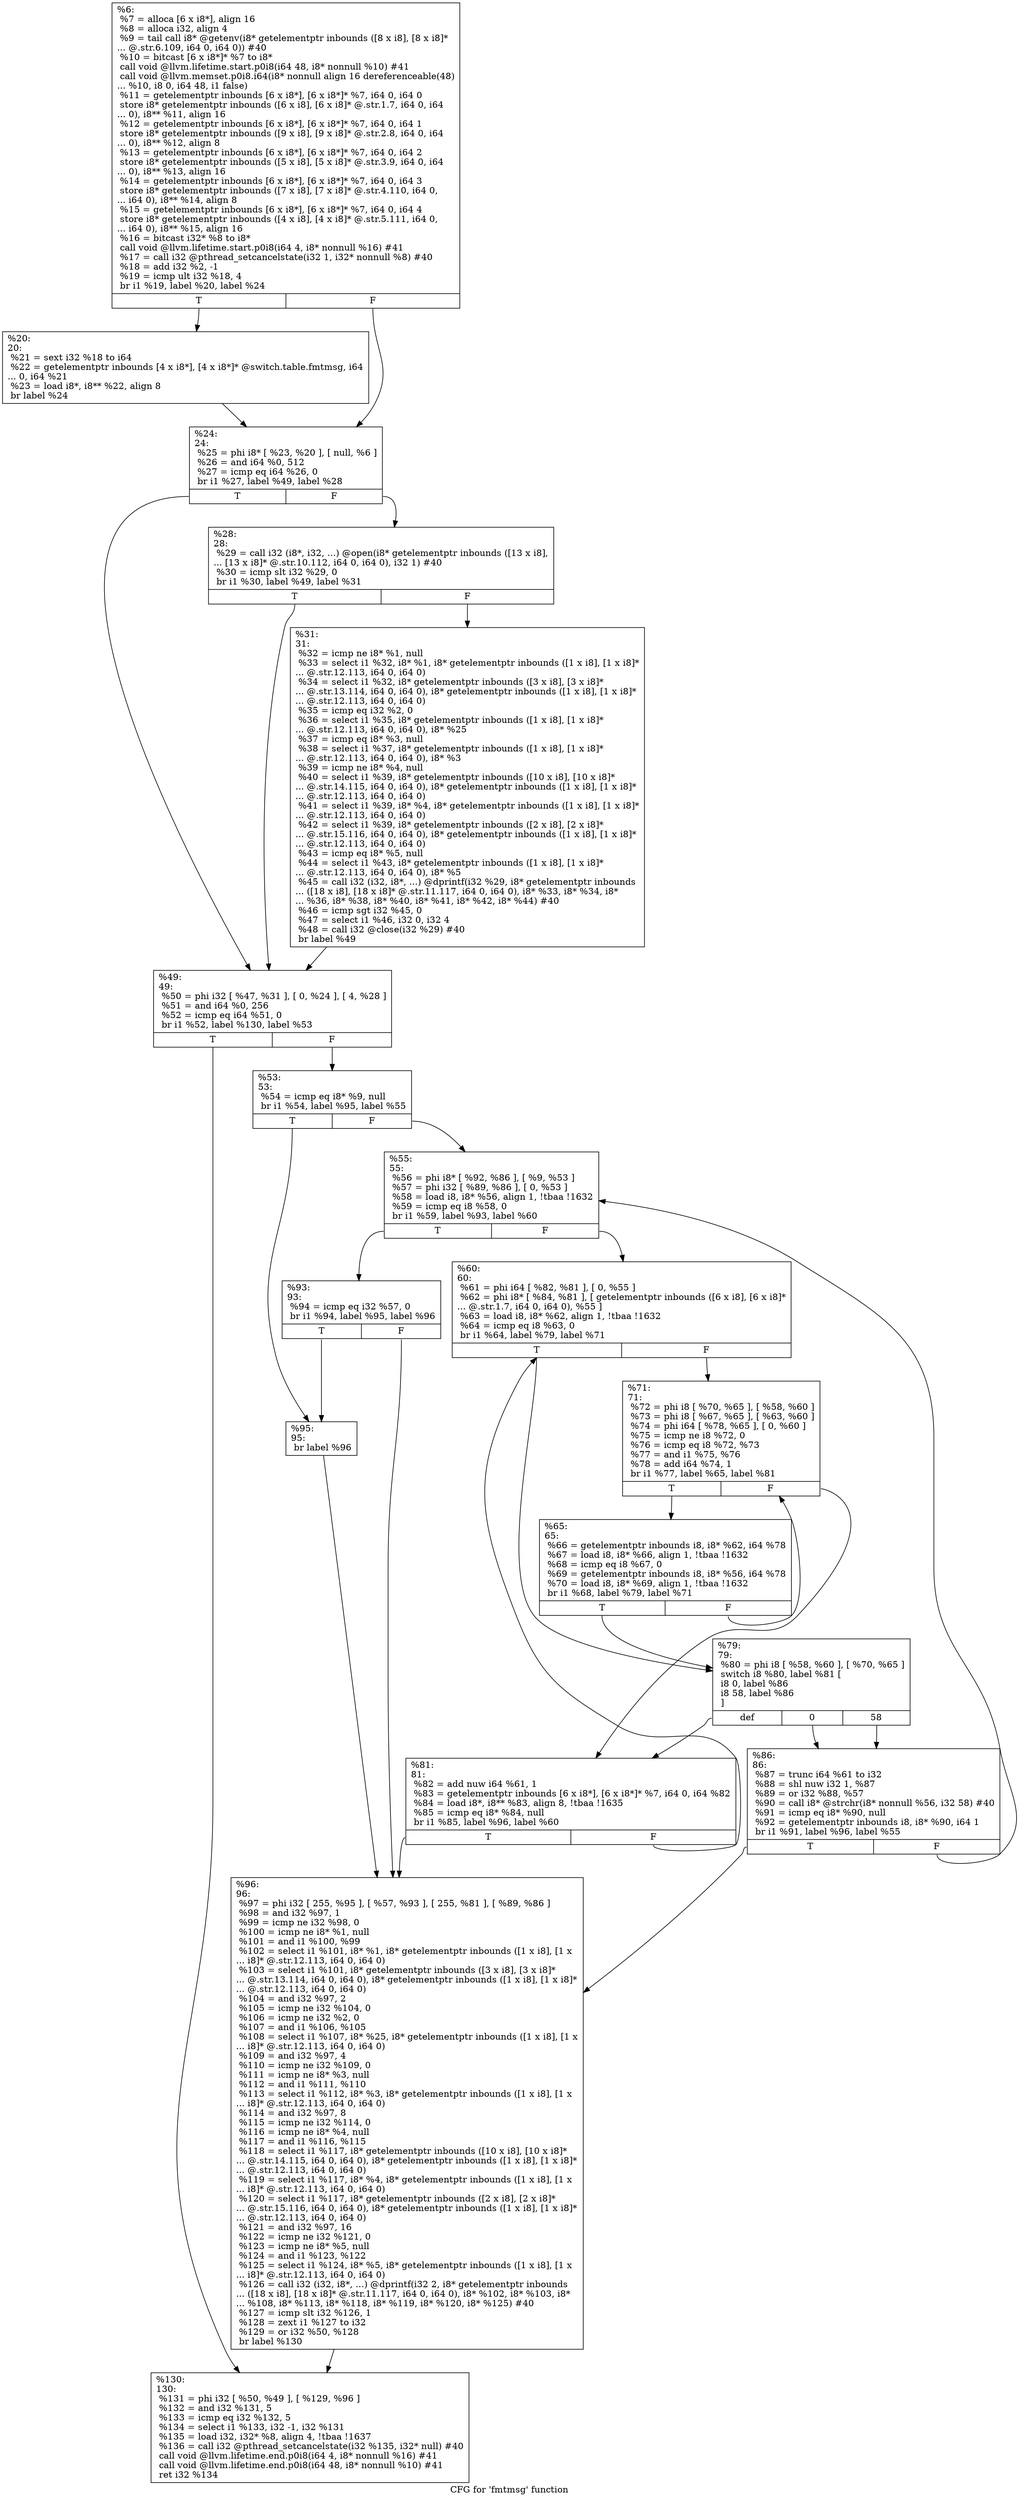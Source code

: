 digraph "CFG for 'fmtmsg' function" {
	label="CFG for 'fmtmsg' function";

	Node0x1653bd0 [shape=record,label="{%6:\l  %7 = alloca [6 x i8*], align 16\l  %8 = alloca i32, align 4\l  %9 = tail call i8* @getenv(i8* getelementptr inbounds ([8 x i8], [8 x i8]*\l... @.str.6.109, i64 0, i64 0)) #40\l  %10 = bitcast [6 x i8*]* %7 to i8*\l  call void @llvm.lifetime.start.p0i8(i64 48, i8* nonnull %10) #41\l  call void @llvm.memset.p0i8.i64(i8* nonnull align 16 dereferenceable(48)\l... %10, i8 0, i64 48, i1 false)\l  %11 = getelementptr inbounds [6 x i8*], [6 x i8*]* %7, i64 0, i64 0\l  store i8* getelementptr inbounds ([6 x i8], [6 x i8]* @.str.1.7, i64 0, i64\l... 0), i8** %11, align 16\l  %12 = getelementptr inbounds [6 x i8*], [6 x i8*]* %7, i64 0, i64 1\l  store i8* getelementptr inbounds ([9 x i8], [9 x i8]* @.str.2.8, i64 0, i64\l... 0), i8** %12, align 8\l  %13 = getelementptr inbounds [6 x i8*], [6 x i8*]* %7, i64 0, i64 2\l  store i8* getelementptr inbounds ([5 x i8], [5 x i8]* @.str.3.9, i64 0, i64\l... 0), i8** %13, align 16\l  %14 = getelementptr inbounds [6 x i8*], [6 x i8*]* %7, i64 0, i64 3\l  store i8* getelementptr inbounds ([7 x i8], [7 x i8]* @.str.4.110, i64 0,\l... i64 0), i8** %14, align 8\l  %15 = getelementptr inbounds [6 x i8*], [6 x i8*]* %7, i64 0, i64 4\l  store i8* getelementptr inbounds ([4 x i8], [4 x i8]* @.str.5.111, i64 0,\l... i64 0), i8** %15, align 16\l  %16 = bitcast i32* %8 to i8*\l  call void @llvm.lifetime.start.p0i8(i64 4, i8* nonnull %16) #41\l  %17 = call i32 @pthread_setcancelstate(i32 1, i32* nonnull %8) #40\l  %18 = add i32 %2, -1\l  %19 = icmp ult i32 %18, 4\l  br i1 %19, label %20, label %24\l|{<s0>T|<s1>F}}"];
	Node0x1653bd0:s0 -> Node0x1653dc0;
	Node0x1653bd0:s1 -> Node0x1653e10;
	Node0x1653dc0 [shape=record,label="{%20:\l20:                                               \l  %21 = sext i32 %18 to i64\l  %22 = getelementptr inbounds [4 x i8*], [4 x i8*]* @switch.table.fmtmsg, i64\l... 0, i64 %21\l  %23 = load i8*, i8** %22, align 8\l  br label %24\l}"];
	Node0x1653dc0 -> Node0x1653e10;
	Node0x1653e10 [shape=record,label="{%24:\l24:                                               \l  %25 = phi i8* [ %23, %20 ], [ null, %6 ]\l  %26 = and i64 %0, 512\l  %27 = icmp eq i64 %26, 0\l  br i1 %27, label %49, label %28\l|{<s0>T|<s1>F}}"];
	Node0x1653e10:s0 -> Node0x1653f00;
	Node0x1653e10:s1 -> Node0x1653e60;
	Node0x1653e60 [shape=record,label="{%28:\l28:                                               \l  %29 = call i32 (i8*, i32, ...) @open(i8* getelementptr inbounds ([13 x i8],\l... [13 x i8]* @.str.10.112, i64 0, i64 0), i32 1) #40\l  %30 = icmp slt i32 %29, 0\l  br i1 %30, label %49, label %31\l|{<s0>T|<s1>F}}"];
	Node0x1653e60:s0 -> Node0x1653f00;
	Node0x1653e60:s1 -> Node0x1653eb0;
	Node0x1653eb0 [shape=record,label="{%31:\l31:                                               \l  %32 = icmp ne i8* %1, null\l  %33 = select i1 %32, i8* %1, i8* getelementptr inbounds ([1 x i8], [1 x i8]*\l... @.str.12.113, i64 0, i64 0)\l  %34 = select i1 %32, i8* getelementptr inbounds ([3 x i8], [3 x i8]*\l... @.str.13.114, i64 0, i64 0), i8* getelementptr inbounds ([1 x i8], [1 x i8]*\l... @.str.12.113, i64 0, i64 0)\l  %35 = icmp eq i32 %2, 0\l  %36 = select i1 %35, i8* getelementptr inbounds ([1 x i8], [1 x i8]*\l... @.str.12.113, i64 0, i64 0), i8* %25\l  %37 = icmp eq i8* %3, null\l  %38 = select i1 %37, i8* getelementptr inbounds ([1 x i8], [1 x i8]*\l... @.str.12.113, i64 0, i64 0), i8* %3\l  %39 = icmp ne i8* %4, null\l  %40 = select i1 %39, i8* getelementptr inbounds ([10 x i8], [10 x i8]*\l... @.str.14.115, i64 0, i64 0), i8* getelementptr inbounds ([1 x i8], [1 x i8]*\l... @.str.12.113, i64 0, i64 0)\l  %41 = select i1 %39, i8* %4, i8* getelementptr inbounds ([1 x i8], [1 x i8]*\l... @.str.12.113, i64 0, i64 0)\l  %42 = select i1 %39, i8* getelementptr inbounds ([2 x i8], [2 x i8]*\l... @.str.15.116, i64 0, i64 0), i8* getelementptr inbounds ([1 x i8], [1 x i8]*\l... @.str.12.113, i64 0, i64 0)\l  %43 = icmp eq i8* %5, null\l  %44 = select i1 %43, i8* getelementptr inbounds ([1 x i8], [1 x i8]*\l... @.str.12.113, i64 0, i64 0), i8* %5\l  %45 = call i32 (i32, i8*, ...) @dprintf(i32 %29, i8* getelementptr inbounds\l... ([18 x i8], [18 x i8]* @.str.11.117, i64 0, i64 0), i8* %33, i8* %34, i8*\l... %36, i8* %38, i8* %40, i8* %41, i8* %42, i8* %44) #40\l  %46 = icmp sgt i32 %45, 0\l  %47 = select i1 %46, i32 0, i32 4\l  %48 = call i32 @close(i32 %29) #40\l  br label %49\l}"];
	Node0x1653eb0 -> Node0x1653f00;
	Node0x1653f00 [shape=record,label="{%49:\l49:                                               \l  %50 = phi i32 [ %47, %31 ], [ 0, %24 ], [ 4, %28 ]\l  %51 = and i64 %0, 256\l  %52 = icmp eq i64 %51, 0\l  br i1 %52, label %130, label %53\l|{<s0>T|<s1>F}}"];
	Node0x1653f00:s0 -> Node0x16542c0;
	Node0x1653f00:s1 -> Node0x1653f50;
	Node0x1653f50 [shape=record,label="{%53:\l53:                                               \l  %54 = icmp eq i8* %9, null\l  br i1 %54, label %95, label %55\l|{<s0>T|<s1>F}}"];
	Node0x1653f50:s0 -> Node0x1654220;
	Node0x1653f50:s1 -> Node0x1653fa0;
	Node0x1653fa0 [shape=record,label="{%55:\l55:                                               \l  %56 = phi i8* [ %92, %86 ], [ %9, %53 ]\l  %57 = phi i32 [ %89, %86 ], [ 0, %53 ]\l  %58 = load i8, i8* %56, align 1, !tbaa !1632\l  %59 = icmp eq i8 %58, 0\l  br i1 %59, label %93, label %60\l|{<s0>T|<s1>F}}"];
	Node0x1653fa0:s0 -> Node0x16541d0;
	Node0x1653fa0:s1 -> Node0x1653ff0;
	Node0x1653ff0 [shape=record,label="{%60:\l60:                                               \l  %61 = phi i64 [ %82, %81 ], [ 0, %55 ]\l  %62 = phi i8* [ %84, %81 ], [ getelementptr inbounds ([6 x i8], [6 x i8]*\l... @.str.1.7, i64 0, i64 0), %55 ]\l  %63 = load i8, i8* %62, align 1, !tbaa !1632\l  %64 = icmp eq i8 %63, 0\l  br i1 %64, label %79, label %71\l|{<s0>T|<s1>F}}"];
	Node0x1653ff0:s0 -> Node0x16540e0;
	Node0x1653ff0:s1 -> Node0x1654090;
	Node0x1654040 [shape=record,label="{%65:\l65:                                               \l  %66 = getelementptr inbounds i8, i8* %62, i64 %78\l  %67 = load i8, i8* %66, align 1, !tbaa !1632\l  %68 = icmp eq i8 %67, 0\l  %69 = getelementptr inbounds i8, i8* %56, i64 %78\l  %70 = load i8, i8* %69, align 1, !tbaa !1632\l  br i1 %68, label %79, label %71\l|{<s0>T|<s1>F}}"];
	Node0x1654040:s0 -> Node0x16540e0;
	Node0x1654040:s1 -> Node0x1654090;
	Node0x1654090 [shape=record,label="{%71:\l71:                                               \l  %72 = phi i8 [ %70, %65 ], [ %58, %60 ]\l  %73 = phi i8 [ %67, %65 ], [ %63, %60 ]\l  %74 = phi i64 [ %78, %65 ], [ 0, %60 ]\l  %75 = icmp ne i8 %72, 0\l  %76 = icmp eq i8 %72, %73\l  %77 = and i1 %75, %76\l  %78 = add i64 %74, 1\l  br i1 %77, label %65, label %81\l|{<s0>T|<s1>F}}"];
	Node0x1654090:s0 -> Node0x1654040;
	Node0x1654090:s1 -> Node0x1654130;
	Node0x16540e0 [shape=record,label="{%79:\l79:                                               \l  %80 = phi i8 [ %58, %60 ], [ %70, %65 ]\l  switch i8 %80, label %81 [\l    i8 0, label %86\l    i8 58, label %86\l  ]\l|{<s0>def|<s1>0|<s2>58}}"];
	Node0x16540e0:s0 -> Node0x1654130;
	Node0x16540e0:s1 -> Node0x1654180;
	Node0x16540e0:s2 -> Node0x1654180;
	Node0x1654130 [shape=record,label="{%81:\l81:                                               \l  %82 = add nuw i64 %61, 1\l  %83 = getelementptr inbounds [6 x i8*], [6 x i8*]* %7, i64 0, i64 %82\l  %84 = load i8*, i8** %83, align 8, !tbaa !1635\l  %85 = icmp eq i8* %84, null\l  br i1 %85, label %96, label %60\l|{<s0>T|<s1>F}}"];
	Node0x1654130:s0 -> Node0x1654270;
	Node0x1654130:s1 -> Node0x1653ff0;
	Node0x1654180 [shape=record,label="{%86:\l86:                                               \l  %87 = trunc i64 %61 to i32\l  %88 = shl nuw i32 1, %87\l  %89 = or i32 %88, %57\l  %90 = call i8* @strchr(i8* nonnull %56, i32 58) #40\l  %91 = icmp eq i8* %90, null\l  %92 = getelementptr inbounds i8, i8* %90, i64 1\l  br i1 %91, label %96, label %55\l|{<s0>T|<s1>F}}"];
	Node0x1654180:s0 -> Node0x1654270;
	Node0x1654180:s1 -> Node0x1653fa0;
	Node0x16541d0 [shape=record,label="{%93:\l93:                                               \l  %94 = icmp eq i32 %57, 0\l  br i1 %94, label %95, label %96\l|{<s0>T|<s1>F}}"];
	Node0x16541d0:s0 -> Node0x1654220;
	Node0x16541d0:s1 -> Node0x1654270;
	Node0x1654220 [shape=record,label="{%95:\l95:                                               \l  br label %96\l}"];
	Node0x1654220 -> Node0x1654270;
	Node0x1654270 [shape=record,label="{%96:\l96:                                               \l  %97 = phi i32 [ 255, %95 ], [ %57, %93 ], [ 255, %81 ], [ %89, %86 ]\l  %98 = and i32 %97, 1\l  %99 = icmp ne i32 %98, 0\l  %100 = icmp ne i8* %1, null\l  %101 = and i1 %100, %99\l  %102 = select i1 %101, i8* %1, i8* getelementptr inbounds ([1 x i8], [1 x\l... i8]* @.str.12.113, i64 0, i64 0)\l  %103 = select i1 %101, i8* getelementptr inbounds ([3 x i8], [3 x i8]*\l... @.str.13.114, i64 0, i64 0), i8* getelementptr inbounds ([1 x i8], [1 x i8]*\l... @.str.12.113, i64 0, i64 0)\l  %104 = and i32 %97, 2\l  %105 = icmp ne i32 %104, 0\l  %106 = icmp ne i32 %2, 0\l  %107 = and i1 %106, %105\l  %108 = select i1 %107, i8* %25, i8* getelementptr inbounds ([1 x i8], [1 x\l... i8]* @.str.12.113, i64 0, i64 0)\l  %109 = and i32 %97, 4\l  %110 = icmp ne i32 %109, 0\l  %111 = icmp ne i8* %3, null\l  %112 = and i1 %111, %110\l  %113 = select i1 %112, i8* %3, i8* getelementptr inbounds ([1 x i8], [1 x\l... i8]* @.str.12.113, i64 0, i64 0)\l  %114 = and i32 %97, 8\l  %115 = icmp ne i32 %114, 0\l  %116 = icmp ne i8* %4, null\l  %117 = and i1 %116, %115\l  %118 = select i1 %117, i8* getelementptr inbounds ([10 x i8], [10 x i8]*\l... @.str.14.115, i64 0, i64 0), i8* getelementptr inbounds ([1 x i8], [1 x i8]*\l... @.str.12.113, i64 0, i64 0)\l  %119 = select i1 %117, i8* %4, i8* getelementptr inbounds ([1 x i8], [1 x\l... i8]* @.str.12.113, i64 0, i64 0)\l  %120 = select i1 %117, i8* getelementptr inbounds ([2 x i8], [2 x i8]*\l... @.str.15.116, i64 0, i64 0), i8* getelementptr inbounds ([1 x i8], [1 x i8]*\l... @.str.12.113, i64 0, i64 0)\l  %121 = and i32 %97, 16\l  %122 = icmp ne i32 %121, 0\l  %123 = icmp ne i8* %5, null\l  %124 = and i1 %123, %122\l  %125 = select i1 %124, i8* %5, i8* getelementptr inbounds ([1 x i8], [1 x\l... i8]* @.str.12.113, i64 0, i64 0)\l  %126 = call i32 (i32, i8*, ...) @dprintf(i32 2, i8* getelementptr inbounds\l... ([18 x i8], [18 x i8]* @.str.11.117, i64 0, i64 0), i8* %102, i8* %103, i8*\l... %108, i8* %113, i8* %118, i8* %119, i8* %120, i8* %125) #40\l  %127 = icmp slt i32 %126, 1\l  %128 = zext i1 %127 to i32\l  %129 = or i32 %50, %128\l  br label %130\l}"];
	Node0x1654270 -> Node0x16542c0;
	Node0x16542c0 [shape=record,label="{%130:\l130:                                              \l  %131 = phi i32 [ %50, %49 ], [ %129, %96 ]\l  %132 = and i32 %131, 5\l  %133 = icmp eq i32 %132, 5\l  %134 = select i1 %133, i32 -1, i32 %131\l  %135 = load i32, i32* %8, align 4, !tbaa !1637\l  %136 = call i32 @pthread_setcancelstate(i32 %135, i32* null) #40\l  call void @llvm.lifetime.end.p0i8(i64 4, i8* nonnull %16) #41\l  call void @llvm.lifetime.end.p0i8(i64 48, i8* nonnull %10) #41\l  ret i32 %134\l}"];
}
